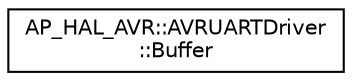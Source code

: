 digraph "Graphical Class Hierarchy"
{
 // INTERACTIVE_SVG=YES
  edge [fontname="Helvetica",fontsize="10",labelfontname="Helvetica",labelfontsize="10"];
  node [fontname="Helvetica",fontsize="10",shape=record];
  rankdir="LR";
  Node1 [label="AP_HAL_AVR::AVRUARTDriver\l::Buffer",height=0.2,width=0.4,color="black", fillcolor="white", style="filled",URL="$structAP__HAL__AVR_1_1AVRUARTDriver_1_1Buffer.html"];
}
